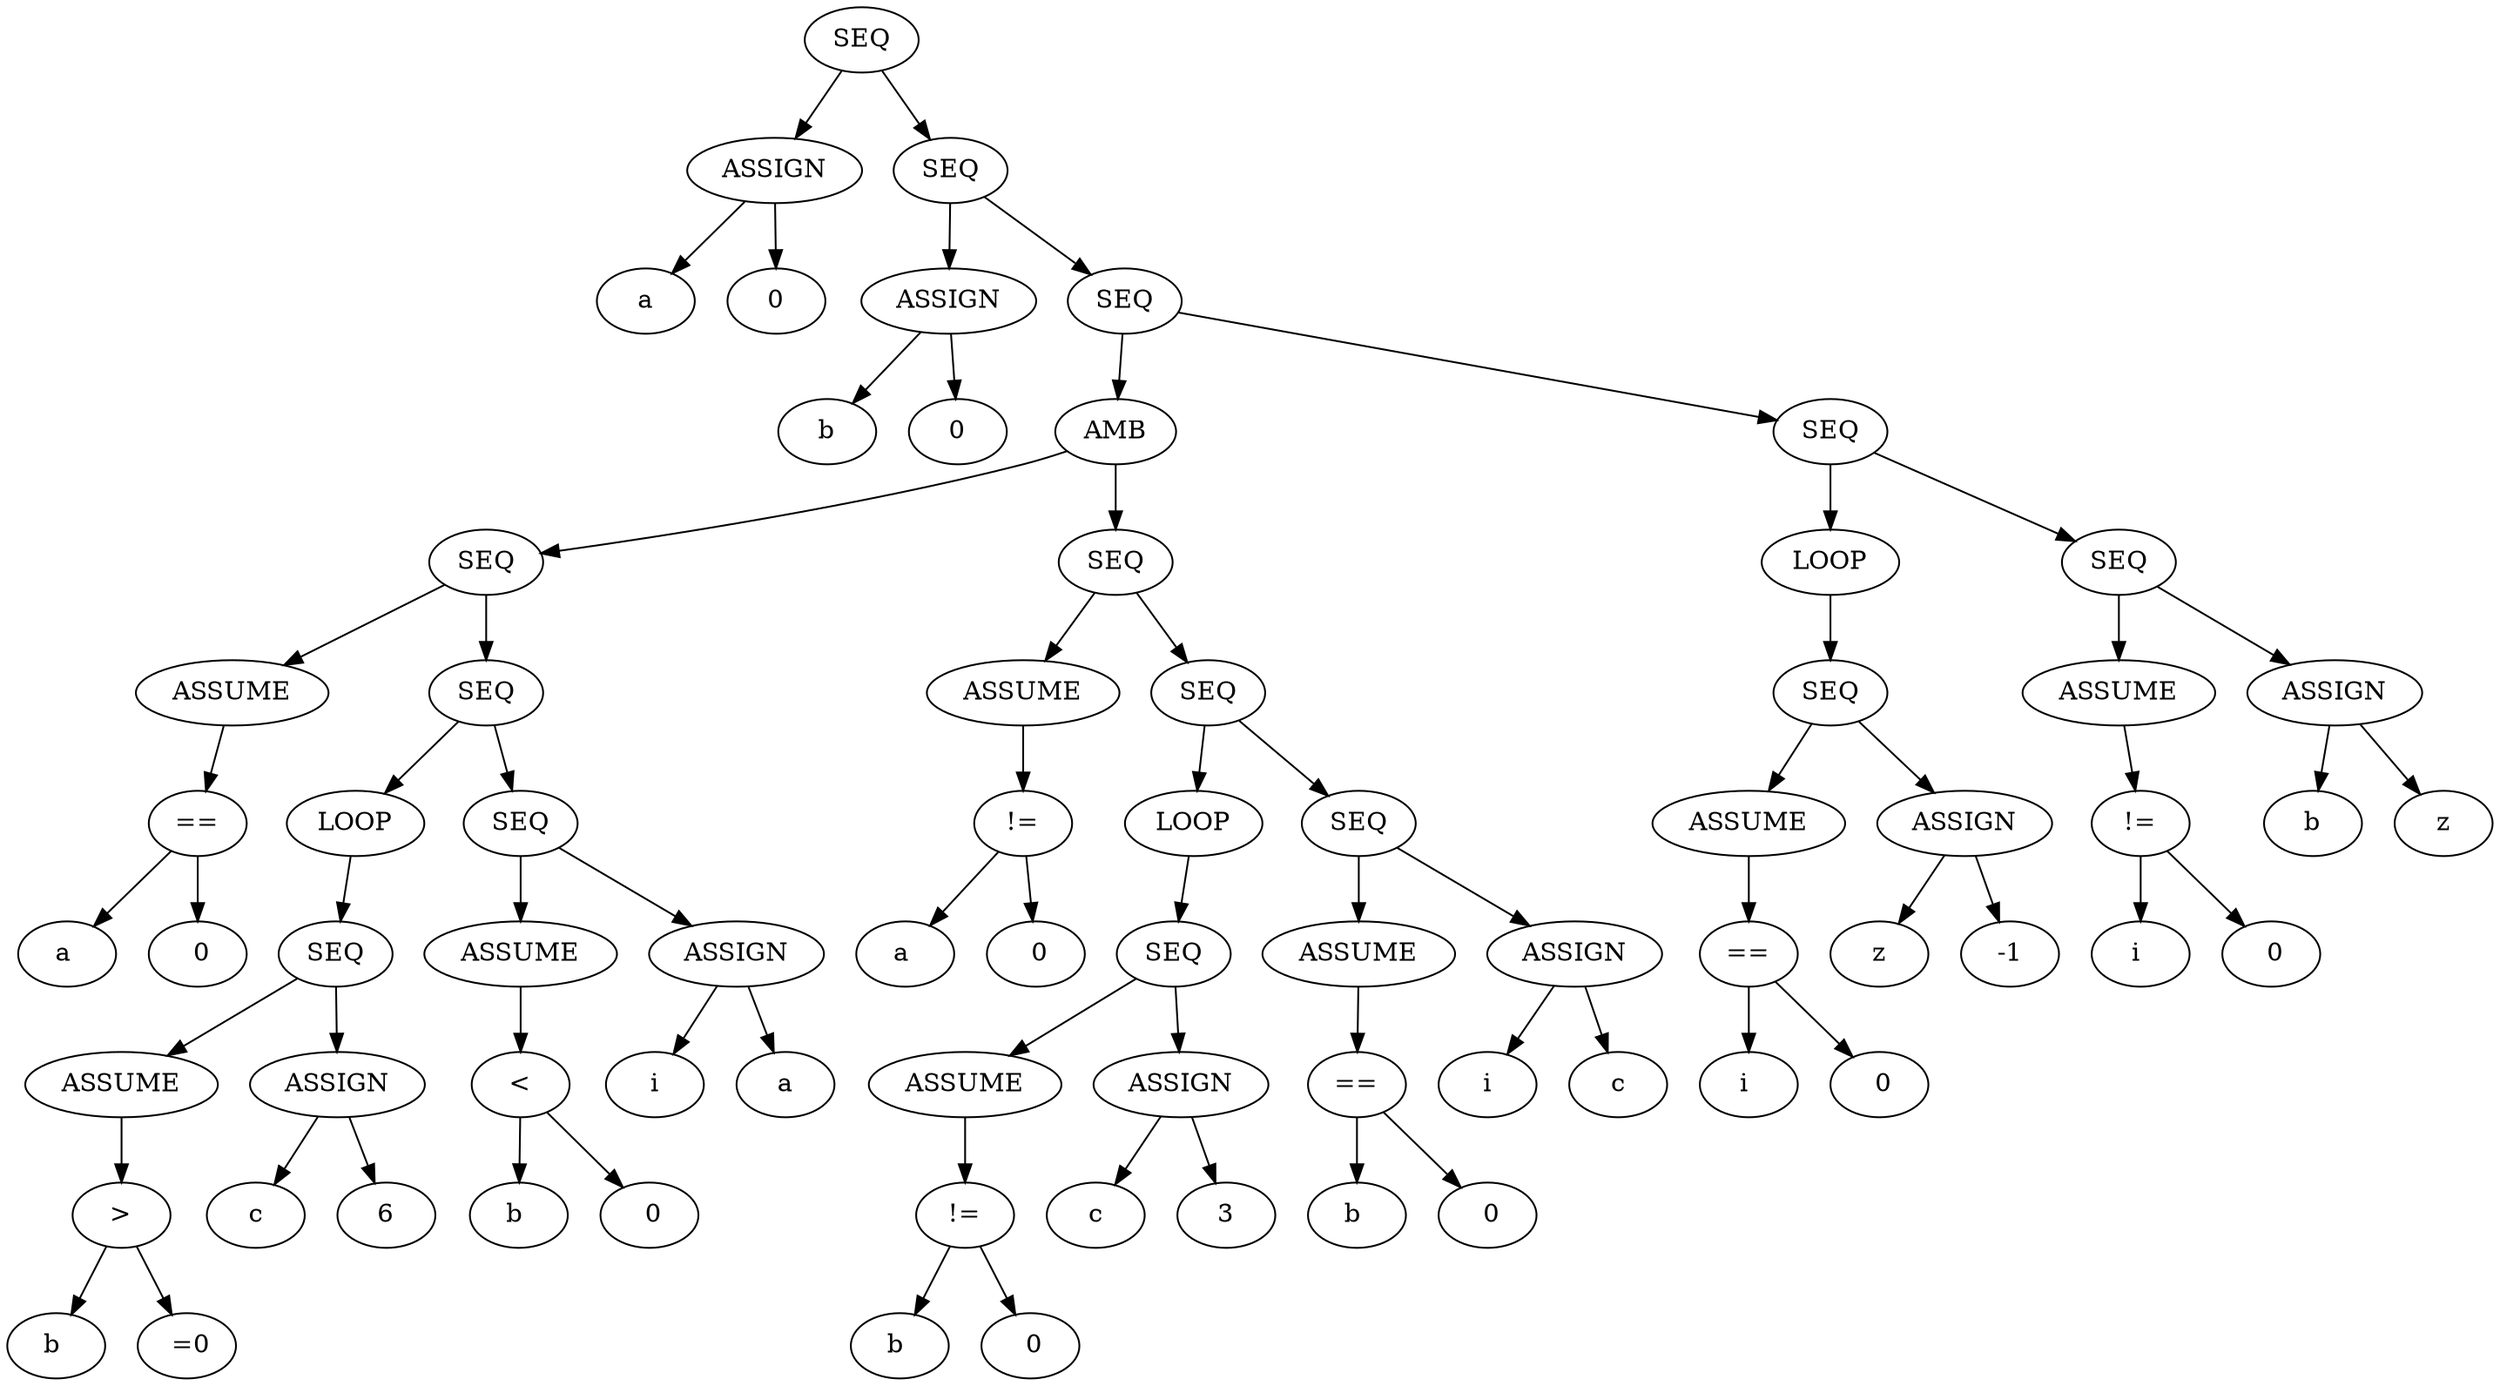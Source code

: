 // ambwhile
digraph {
	40 [label=SEQ]
	37 [label=ASSIGN]
	38 [label=a]
	37 -> 38
	39 [label=0]
	37 -> 39
	40 -> 37
	44 [label=SEQ]
	41 [label=ASSIGN]
	42 [label=b]
	41 -> 42
	43 [label=0]
	41 -> 43
	44 -> 41
	92 [label=SEQ]
	45 [label=AMB]
	50 [label=SEQ]
	46 [label=ASSUME]
	47 [label="=="]
	48 [label="a "]
	47 -> 48
	49 [label=" 0"]
	47 -> 49
	46 -> 47
	50 -> 46
	60 [label=SEQ]
	51 [label=LOOP]
	56 [label=SEQ]
	52 [label=ASSUME]
	53 [label=">"]
	54 [label="b "]
	53 -> 54
	55 [label=" =0"]
	53 -> 55
	52 -> 53
	56 -> 52
	57 [label=ASSIGN]
	58 [label=c]
	57 -> 58
	59 [label=6]
	57 -> 59
	56 -> 57
	51 -> 56
	60 -> 51
	65 [label=SEQ]
	61 [label=ASSUME]
	62 [label="<"]
	63 [label="b "]
	62 -> 63
	64 [label=" 0"]
	62 -> 64
	61 -> 62
	65 -> 61
	66 [label=ASSIGN]
	67 [label=i]
	66 -> 67
	68 [label=a]
	66 -> 68
	65 -> 66
	60 -> 65
	50 -> 60
	45 -> 50
	73 [label=SEQ]
	69 [label=ASSUME]
	70 [label="!="]
	71 [label="a "]
	70 -> 71
	72 [label=" 0"]
	70 -> 72
	69 -> 70
	73 -> 69
	83 [label=SEQ]
	74 [label=LOOP]
	79 [label=SEQ]
	75 [label=ASSUME]
	76 [label="!="]
	77 [label="b "]
	76 -> 77
	78 [label=" 0"]
	76 -> 78
	75 -> 76
	79 -> 75
	80 [label=ASSIGN]
	81 [label=c]
	80 -> 81
	82 [label=3]
	80 -> 82
	79 -> 80
	74 -> 79
	83 -> 74
	88 [label=SEQ]
	84 [label=ASSUME]
	85 [label="=="]
	86 [label="b "]
	85 -> 86
	87 [label=" 0"]
	85 -> 87
	84 -> 85
	88 -> 84
	89 [label=ASSIGN]
	90 [label=i]
	89 -> 90
	91 [label=c]
	89 -> 91
	88 -> 89
	83 -> 88
	73 -> 83
	45 -> 73
	92 -> 45
	102 [label=SEQ]
	93 [label=LOOP]
	98 [label=SEQ]
	94 [label=ASSUME]
	95 [label="=="]
	96 [label="i "]
	95 -> 96
	97 [label=" 0"]
	95 -> 97
	94 -> 95
	98 -> 94
	99 [label=ASSIGN]
	100 [label=z]
	99 -> 100
	101 [label=-1]
	99 -> 101
	98 -> 99
	93 -> 98
	102 -> 93
	107 [label=SEQ]
	103 [label=ASSUME]
	104 [label="!="]
	105 [label="i "]
	104 -> 105
	106 [label=" 0"]
	104 -> 106
	103 -> 104
	107 -> 103
	108 [label=ASSIGN]
	109 [label=b]
	108 -> 109
	110 [label=z]
	108 -> 110
	107 -> 108
	102 -> 107
	92 -> 102
	44 -> 92
	40 -> 44
}
